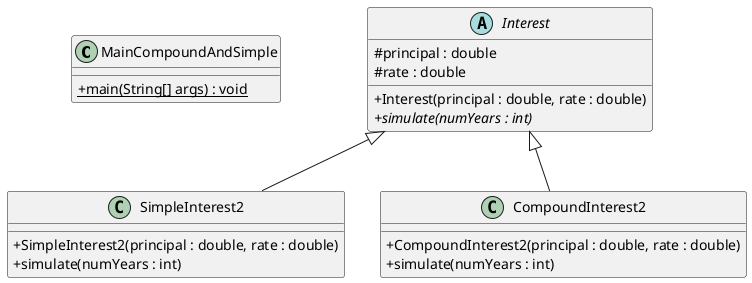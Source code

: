 @startuml
skinparam classAttributeIconSize 0
' to use standard notation for public, protected, private

class MainCompoundAndSimple {
+ {static} main(String[] args) : void
}

abstract class Interest {
# principal : double
# rate : double
+ Interest(principal : double, rate : double)
+ {abstract} simulate(numYears : int)
}

class CompoundInterest2 extends Interest {
+ CompoundInterest2(principal : double, rate : double)
+ simulate(numYears : int)
}

class SimpleInterest2 extends Interest {
+ SimpleInterest2(principal : double, rate : double)
+ simulate(numYears : int)
}

' position classes
MainCompoundAndSimple -[hidden]down-> SimpleInterest2
SimpleInterest2 -[hidden]right-> CompoundInterest2
@enduml